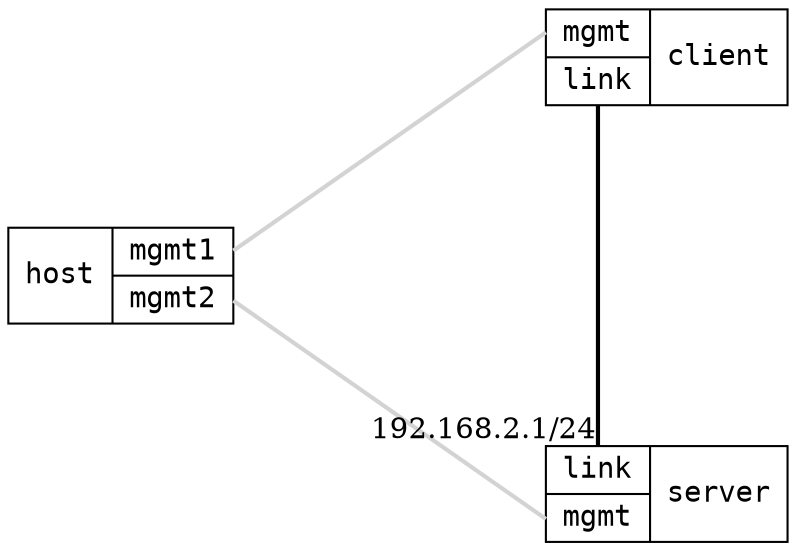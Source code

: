 graph "2x2" {
	layout="neato";
	overlap="false";
	esep="+60";

        node [shape=record, fontname="DejaVu Sans Mono, Book"];
	edge [color="cornflowerblue", penwidth="2", fontname="DejaVu Serif, Book"];

	host [
	    label="host | { <mgmt1> mgmt1 | <mgmt2> mgmt2 }",
	    pos="0,12!",
	    requires="controller",
	];

	server [
	    label="{ <link> link | <mgmt> mgmt  } | server",
	    pos="15,6!",

	    requires="infix",
	];

        client [
	    label="{ <mgmt> mgmt | <link> link} | client",
	    pos="15,18!",

	    requires="infix",
	];

	host:mgmt1 -- client:mgmt [requires=mgmt, color=lightgrey]
        host:mgmt2 -- server:mgmt [requires=mgmt, color=lightgrey]

	server:link -- client:link [color=black, fontcolor=black, taillabel="192.168.2.1/24"]
}

